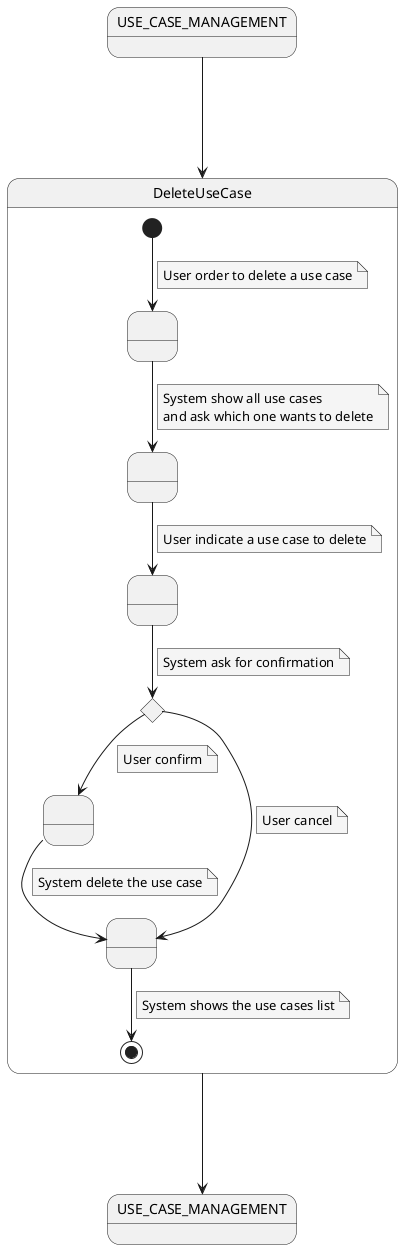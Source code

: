 @startuml
skinparam NoteBackgroundColor #whiteSmoke

state init as "USE_CASE_MANAGEMENT"
state end as "USE_CASE_MANAGEMENT"

init ---> DeleteUseCase
DeleteUseCase ---> end

state DeleteUseCase {
    state initial as " "
    state deleteOrdered as " "
    state confirmationRequired <<choice>>
    state deleteConfirmed as " "
    state askedForWhichOneDelete as " "
    state showList as " "

    'Main path
    [*] --> initial
    note on link
        User order to delete a use case
    end note
    initial --> askedForWhichOneDelete
    note on link
        System show all use cases
        and ask which one wants to delete
    end note
    askedForWhichOneDelete --> deleteOrdered
    note on link
        User indicate a use case to delete
    end note
    deleteOrdered --> confirmationRequired
    note on link
        System ask for confirmation
    end note
    confirmationRequired --> deleteConfirmed
    note on link
        User confirm
    end note
    deleteConfirmed --> showList
    note on link
        System delete the use case
    end note
    showList --> [*]
    note on link
        System shows the use cases list
    end note

    'Variation path
    confirmationRequired --> showList
    note on link
        User cancel
    end note
}

@enduml
